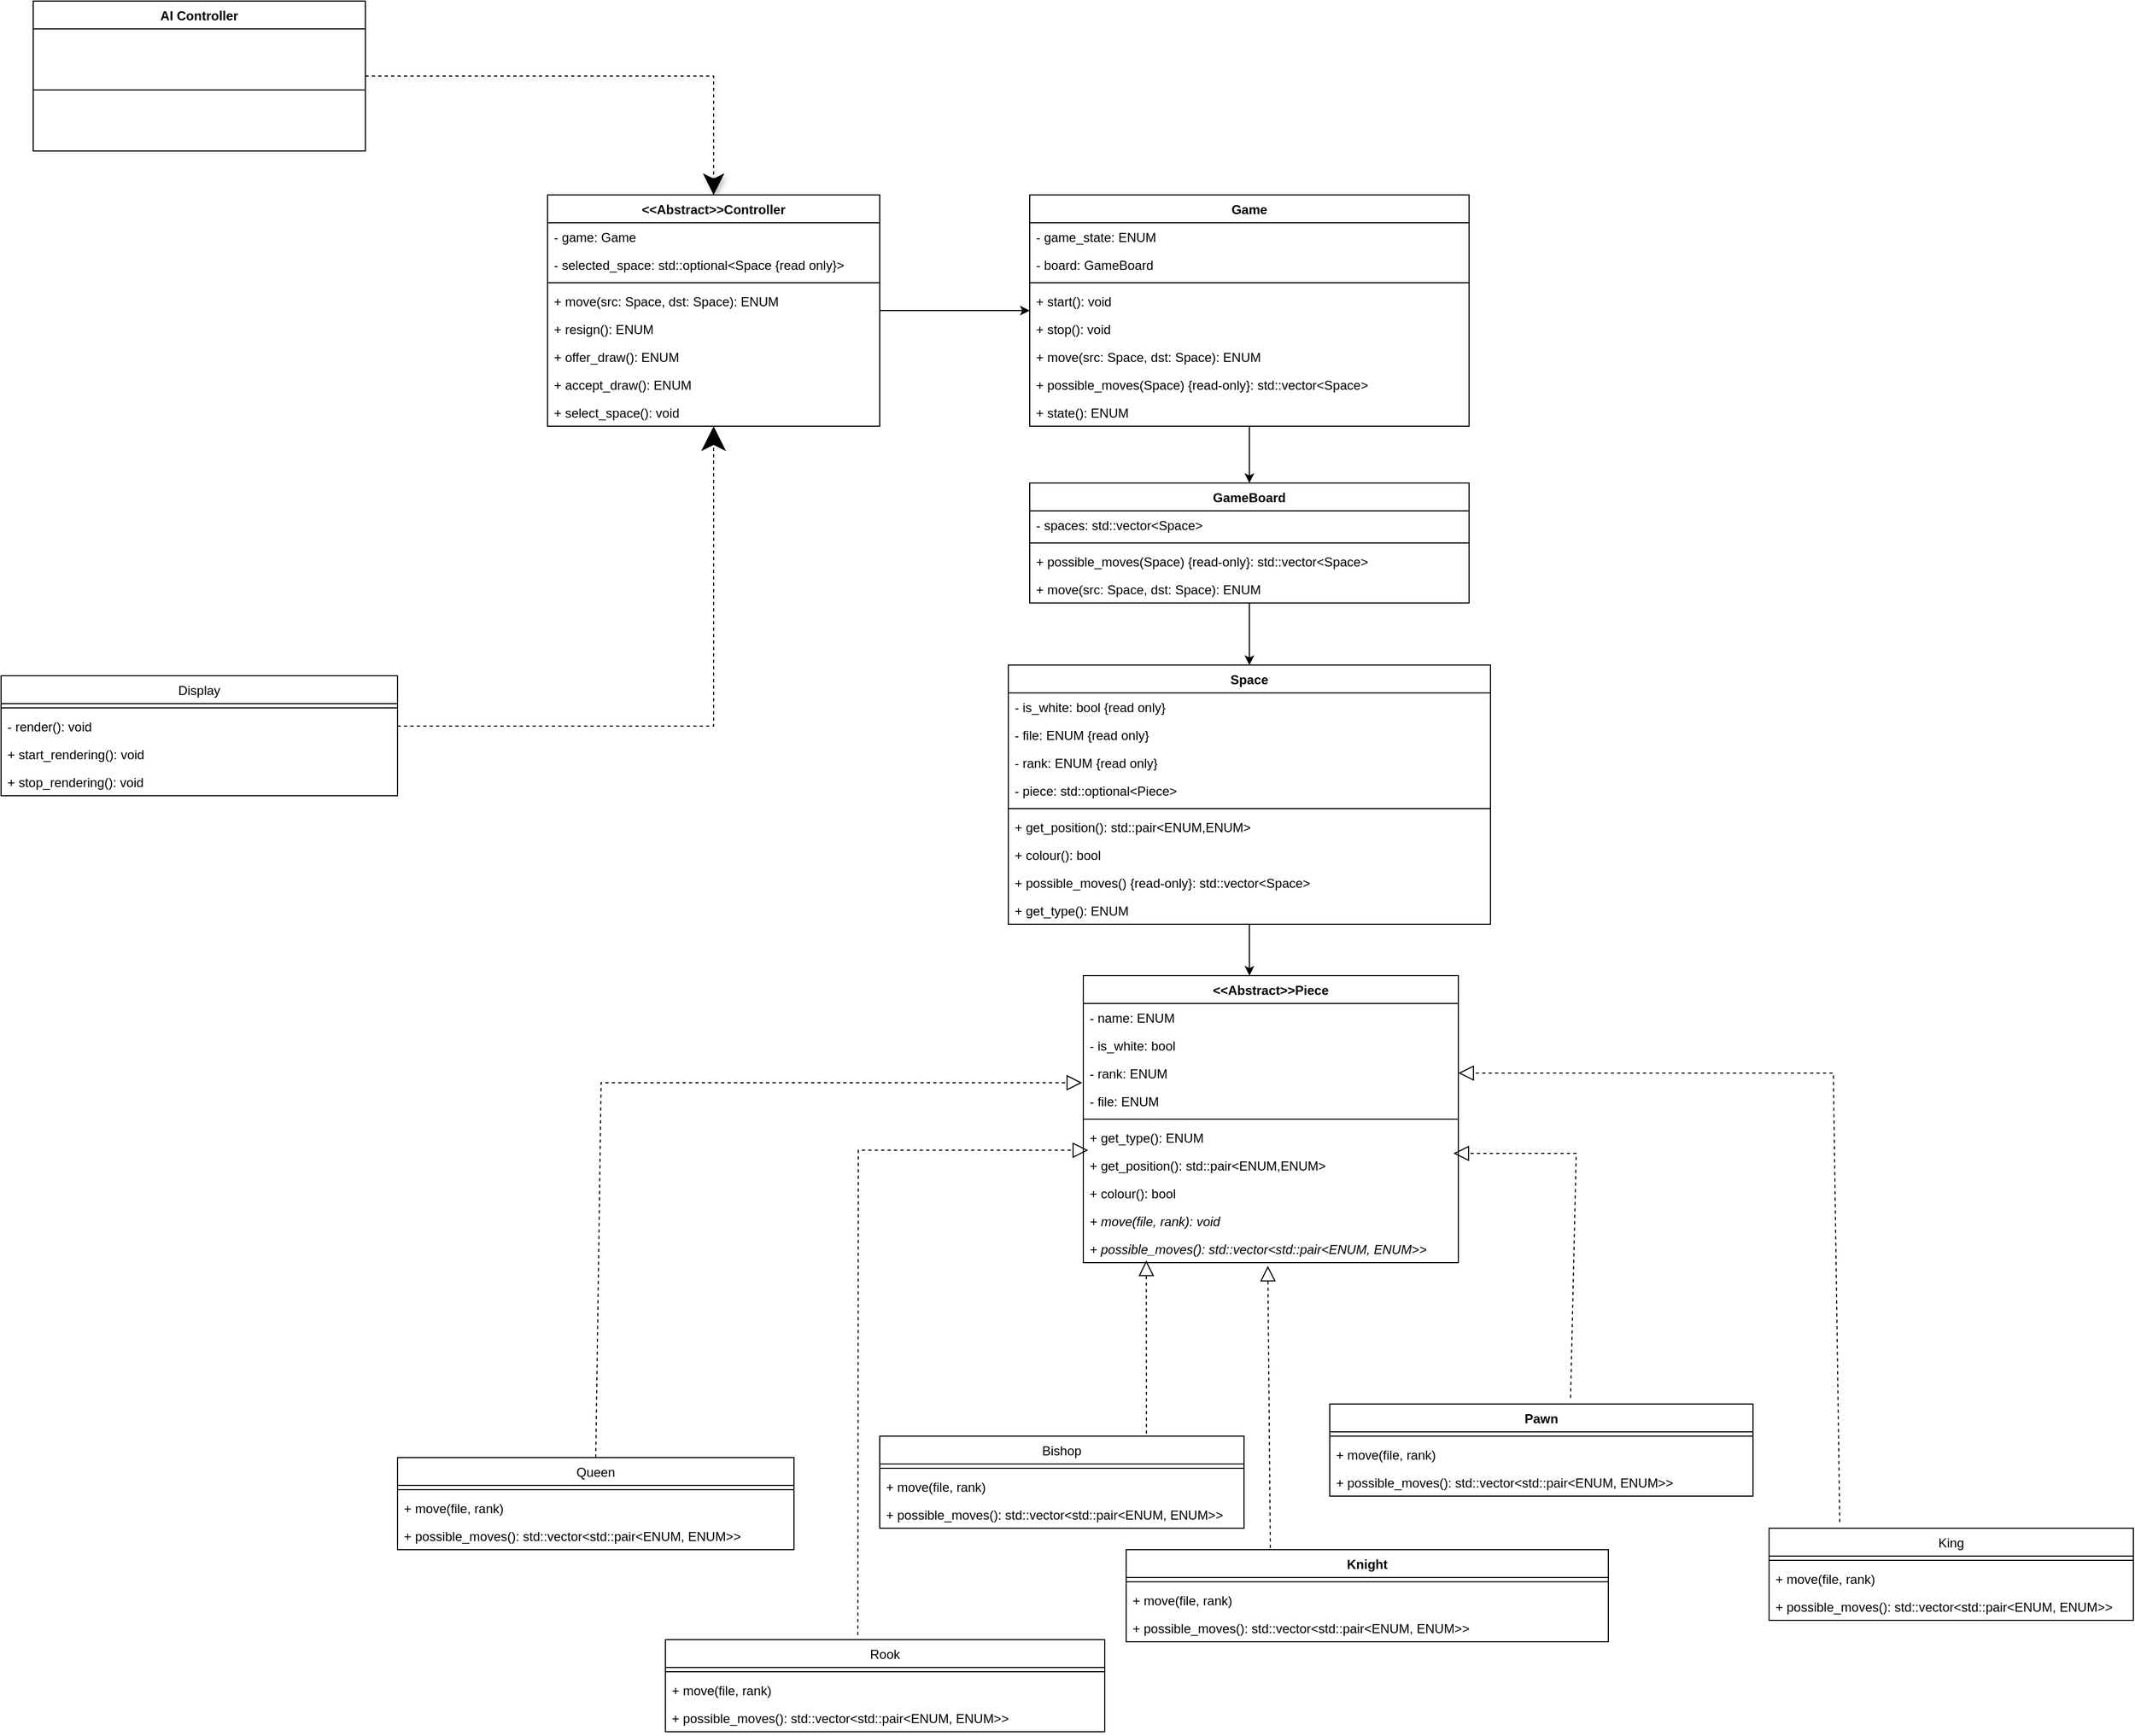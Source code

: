 <mxfile version="26.2.2">
  <diagram name="Page-1" id="5uCiO4QfS2uGB0vlUhbj">
    <mxGraphModel dx="3624" dy="2238" grid="1" gridSize="10" guides="1" tooltips="1" connect="1" arrows="1" fold="1" page="1" pageScale="1" pageWidth="827" pageHeight="1169" math="0" shadow="0">
      <root>
        <mxCell id="0" />
        <mxCell id="1" parent="0" />
        <mxCell id="zvKKlIT2h7DpZrGQL-7I-1" value="&amp;lt;&amp;lt;Abstract&amp;gt;&amp;gt;Piece" style="swimlane;fontStyle=1;align=center;verticalAlign=top;childLayout=stackLayout;horizontal=1;startSize=26;horizontalStack=0;resizeParent=1;resizeParentMax=0;resizeLast=0;collapsible=1;marginBottom=0;whiteSpace=wrap;html=1;" parent="1" vertex="1">
          <mxGeometry x="-90" y="-60" width="350" height="268" as="geometry" />
        </mxCell>
        <mxCell id="zvKKlIT2h7DpZrGQL-7I-2" value="- name: ENUM" style="text;strokeColor=none;fillColor=none;align=left;verticalAlign=top;spacingLeft=4;spacingRight=4;overflow=hidden;rotatable=0;points=[[0,0.5],[1,0.5]];portConstraint=eastwest;whiteSpace=wrap;html=1;" parent="zvKKlIT2h7DpZrGQL-7I-1" vertex="1">
          <mxGeometry y="26" width="350" height="26" as="geometry" />
        </mxCell>
        <mxCell id="zvKKlIT2h7DpZrGQL-7I-59" value="- is_white: bool" style="text;strokeColor=none;fillColor=none;align=left;verticalAlign=top;spacingLeft=4;spacingRight=4;overflow=hidden;rotatable=0;points=[[0,0.5],[1,0.5]];portConstraint=eastwest;whiteSpace=wrap;html=1;" parent="zvKKlIT2h7DpZrGQL-7I-1" vertex="1">
          <mxGeometry y="52" width="350" height="26" as="geometry" />
        </mxCell>
        <mxCell id="zvKKlIT2h7DpZrGQL-7I-10" value="- rank: ENUM" style="text;strokeColor=none;fillColor=none;align=left;verticalAlign=top;spacingLeft=4;spacingRight=4;overflow=hidden;rotatable=0;points=[[0,0.5],[1,0.5]];portConstraint=eastwest;whiteSpace=wrap;html=1;" parent="zvKKlIT2h7DpZrGQL-7I-1" vertex="1">
          <mxGeometry y="78" width="350" height="26" as="geometry" />
        </mxCell>
        <mxCell id="zvKKlIT2h7DpZrGQL-7I-11" value="- file: ENUM" style="text;strokeColor=none;fillColor=none;align=left;verticalAlign=top;spacingLeft=4;spacingRight=4;overflow=hidden;rotatable=0;points=[[0,0.5],[1,0.5]];portConstraint=eastwest;whiteSpace=wrap;html=1;" parent="zvKKlIT2h7DpZrGQL-7I-1" vertex="1">
          <mxGeometry y="104" width="350" height="26" as="geometry" />
        </mxCell>
        <mxCell id="zvKKlIT2h7DpZrGQL-7I-3" value="" style="line;strokeWidth=1;fillColor=none;align=left;verticalAlign=middle;spacingTop=-1;spacingLeft=3;spacingRight=3;rotatable=0;labelPosition=right;points=[];portConstraint=eastwest;strokeColor=inherit;" parent="zvKKlIT2h7DpZrGQL-7I-1" vertex="1">
          <mxGeometry y="130" width="350" height="8" as="geometry" />
        </mxCell>
        <mxCell id="zvKKlIT2h7DpZrGQL-7I-4" value="+ get_type(): ENUM" style="text;strokeColor=none;fillColor=none;align=left;verticalAlign=top;spacingLeft=4;spacingRight=4;overflow=hidden;rotatable=0;points=[[0,0.5],[1,0.5]];portConstraint=eastwest;whiteSpace=wrap;html=1;" parent="zvKKlIT2h7DpZrGQL-7I-1" vertex="1">
          <mxGeometry y="138" width="350" height="26" as="geometry" />
        </mxCell>
        <mxCell id="zvKKlIT2h7DpZrGQL-7I-12" value="+ get_position(): std::pair&amp;lt;ENUM,ENUM&amp;gt;" style="text;strokeColor=none;fillColor=none;align=left;verticalAlign=top;spacingLeft=4;spacingRight=4;overflow=hidden;rotatable=0;points=[[0,0.5],[1,0.5]];portConstraint=eastwest;whiteSpace=wrap;html=1;" parent="zvKKlIT2h7DpZrGQL-7I-1" vertex="1">
          <mxGeometry y="164" width="350" height="26" as="geometry" />
        </mxCell>
        <mxCell id="zvKKlIT2h7DpZrGQL-7I-60" value="+ colour(): bool" style="text;strokeColor=none;fillColor=none;align=left;verticalAlign=top;spacingLeft=4;spacingRight=4;overflow=hidden;rotatable=0;points=[[0,0.5],[1,0.5]];portConstraint=eastwest;whiteSpace=wrap;html=1;" parent="zvKKlIT2h7DpZrGQL-7I-1" vertex="1">
          <mxGeometry y="190" width="350" height="26" as="geometry" />
        </mxCell>
        <mxCell id="zvKKlIT2h7DpZrGQL-7I-33" value="&lt;i&gt;+ move(file, rank): void&lt;/i&gt;" style="text;strokeColor=none;fillColor=none;align=left;verticalAlign=top;spacingLeft=4;spacingRight=4;overflow=hidden;rotatable=0;points=[[0,0.5],[1,0.5]];portConstraint=eastwest;whiteSpace=wrap;html=1;" parent="zvKKlIT2h7DpZrGQL-7I-1" vertex="1">
          <mxGeometry y="216" width="350" height="26" as="geometry" />
        </mxCell>
        <mxCell id="QqY2kCz0_AiRMV-736Yf-50" value="&lt;i&gt;+ possible_moves(): std::vector&amp;lt;std::pair&amp;lt;ENUM, ENUM&amp;gt;&amp;gt;&lt;/i&gt;" style="text;strokeColor=none;fillColor=none;align=left;verticalAlign=top;spacingLeft=4;spacingRight=4;overflow=hidden;rotatable=0;points=[[0,0.5],[1,0.5]];portConstraint=eastwest;whiteSpace=wrap;html=1;" parent="zvKKlIT2h7DpZrGQL-7I-1" vertex="1">
          <mxGeometry y="242" width="350" height="26" as="geometry" />
        </mxCell>
        <mxCell id="zvKKlIT2h7DpZrGQL-7I-6" value="Pawn&lt;div&gt;&lt;br&gt;&lt;/div&gt;" style="swimlane;fontStyle=1;align=center;verticalAlign=top;childLayout=stackLayout;horizontal=1;startSize=26;horizontalStack=0;resizeParent=1;resizeParentMax=0;resizeLast=0;collapsible=1;marginBottom=0;whiteSpace=wrap;html=1;" parent="1" vertex="1">
          <mxGeometry x="140" y="340" width="395" height="86" as="geometry" />
        </mxCell>
        <mxCell id="zvKKlIT2h7DpZrGQL-7I-8" value="" style="line;strokeWidth=1;fillColor=none;align=left;verticalAlign=middle;spacingTop=-1;spacingLeft=3;spacingRight=3;rotatable=0;labelPosition=right;points=[];portConstraint=eastwest;strokeColor=inherit;" parent="zvKKlIT2h7DpZrGQL-7I-6" vertex="1">
          <mxGeometry y="26" width="395" height="8" as="geometry" />
        </mxCell>
        <mxCell id="zvKKlIT2h7DpZrGQL-7I-51" value="+ move(file, rank)" style="text;strokeColor=none;fillColor=none;align=left;verticalAlign=top;spacingLeft=4;spacingRight=4;overflow=hidden;rotatable=0;points=[[0,0.5],[1,0.5]];portConstraint=eastwest;whiteSpace=wrap;html=1;" parent="zvKKlIT2h7DpZrGQL-7I-6" vertex="1">
          <mxGeometry y="34" width="395" height="26" as="geometry" />
        </mxCell>
        <mxCell id="QqY2kCz0_AiRMV-736Yf-55" value="+ possible_moves(): std::vector&amp;lt;std::pair&amp;lt;ENUM, ENUM&amp;gt;&amp;gt;" style="text;strokeColor=none;fillColor=none;align=left;verticalAlign=top;spacingLeft=4;spacingRight=4;overflow=hidden;rotatable=0;points=[[0,0.5],[1,0.5]];portConstraint=eastwest;whiteSpace=wrap;html=1;" parent="zvKKlIT2h7DpZrGQL-7I-6" vertex="1">
          <mxGeometry y="60" width="395" height="26" as="geometry" />
        </mxCell>
        <mxCell id="zvKKlIT2h7DpZrGQL-7I-13" value="&lt;div&gt;Knight&lt;/div&gt;" style="swimlane;fontStyle=1;align=center;verticalAlign=top;childLayout=stackLayout;horizontal=1;startSize=26;horizontalStack=0;resizeParent=1;resizeParentMax=0;resizeLast=0;collapsible=1;marginBottom=0;whiteSpace=wrap;html=1;" parent="1" vertex="1">
          <mxGeometry x="-50" y="476" width="450" height="86" as="geometry" />
        </mxCell>
        <mxCell id="zvKKlIT2h7DpZrGQL-7I-15" value="" style="line;strokeWidth=1;fillColor=none;align=left;verticalAlign=middle;spacingTop=-1;spacingLeft=3;spacingRight=3;rotatable=0;labelPosition=right;points=[];portConstraint=eastwest;strokeColor=inherit;" parent="zvKKlIT2h7DpZrGQL-7I-13" vertex="1">
          <mxGeometry y="26" width="450" height="8" as="geometry" />
        </mxCell>
        <mxCell id="zvKKlIT2h7DpZrGQL-7I-50" value="+ move(file, rank)" style="text;strokeColor=none;fillColor=none;align=left;verticalAlign=top;spacingLeft=4;spacingRight=4;overflow=hidden;rotatable=0;points=[[0,0.5],[1,0.5]];portConstraint=eastwest;whiteSpace=wrap;html=1;" parent="zvKKlIT2h7DpZrGQL-7I-13" vertex="1">
          <mxGeometry y="34" width="450" height="26" as="geometry" />
        </mxCell>
        <mxCell id="QqY2kCz0_AiRMV-736Yf-54" value="+ possible_moves(): std::vector&amp;lt;std::pair&amp;lt;ENUM, ENUM&amp;gt;&amp;gt;" style="text;strokeColor=none;fillColor=none;align=left;verticalAlign=top;spacingLeft=4;spacingRight=4;overflow=hidden;rotatable=0;points=[[0,0.5],[1,0.5]];portConstraint=eastwest;whiteSpace=wrap;html=1;" parent="zvKKlIT2h7DpZrGQL-7I-13" vertex="1">
          <mxGeometry y="60" width="450" height="26" as="geometry" />
        </mxCell>
        <mxCell id="zvKKlIT2h7DpZrGQL-7I-17" value="&lt;span style=&quot;font-weight: 400;&quot;&gt;Bishop&lt;/span&gt;" style="swimlane;fontStyle=1;align=center;verticalAlign=top;childLayout=stackLayout;horizontal=1;startSize=26;horizontalStack=0;resizeParent=1;resizeParentMax=0;resizeLast=0;collapsible=1;marginBottom=0;whiteSpace=wrap;html=1;" parent="1" vertex="1">
          <mxGeometry x="-280" y="370" width="340" height="86" as="geometry" />
        </mxCell>
        <mxCell id="zvKKlIT2h7DpZrGQL-7I-19" value="" style="line;strokeWidth=1;fillColor=none;align=left;verticalAlign=middle;spacingTop=-1;spacingLeft=3;spacingRight=3;rotatable=0;labelPosition=right;points=[];portConstraint=eastwest;strokeColor=inherit;" parent="zvKKlIT2h7DpZrGQL-7I-17" vertex="1">
          <mxGeometry y="26" width="340" height="8" as="geometry" />
        </mxCell>
        <mxCell id="zvKKlIT2h7DpZrGQL-7I-49" value="+ move(file, rank)" style="text;strokeColor=none;fillColor=none;align=left;verticalAlign=top;spacingLeft=4;spacingRight=4;overflow=hidden;rotatable=0;points=[[0,0.5],[1,0.5]];portConstraint=eastwest;whiteSpace=wrap;html=1;" parent="zvKKlIT2h7DpZrGQL-7I-17" vertex="1">
          <mxGeometry y="34" width="340" height="26" as="geometry" />
        </mxCell>
        <mxCell id="QqY2kCz0_AiRMV-736Yf-53" value="+ possible_moves(): std::vector&amp;lt;std::pair&amp;lt;ENUM, ENUM&amp;gt;&amp;gt;" style="text;strokeColor=none;fillColor=none;align=left;verticalAlign=top;spacingLeft=4;spacingRight=4;overflow=hidden;rotatable=0;points=[[0,0.5],[1,0.5]];portConstraint=eastwest;whiteSpace=wrap;html=1;" parent="zvKKlIT2h7DpZrGQL-7I-17" vertex="1">
          <mxGeometry y="60" width="340" height="26" as="geometry" />
        </mxCell>
        <mxCell id="zvKKlIT2h7DpZrGQL-7I-21" value="&lt;span style=&quot;font-weight: 400;&quot;&gt;Rook&lt;/span&gt;" style="swimlane;fontStyle=1;align=center;verticalAlign=top;childLayout=stackLayout;horizontal=1;startSize=26;horizontalStack=0;resizeParent=1;resizeParentMax=0;resizeLast=0;collapsible=1;marginBottom=0;whiteSpace=wrap;html=1;" parent="1" vertex="1">
          <mxGeometry x="-480" y="560" width="410" height="86" as="geometry" />
        </mxCell>
        <mxCell id="zvKKlIT2h7DpZrGQL-7I-23" value="" style="line;strokeWidth=1;fillColor=none;align=left;verticalAlign=middle;spacingTop=-1;spacingLeft=3;spacingRight=3;rotatable=0;labelPosition=right;points=[];portConstraint=eastwest;strokeColor=inherit;" parent="zvKKlIT2h7DpZrGQL-7I-21" vertex="1">
          <mxGeometry y="26" width="410" height="8" as="geometry" />
        </mxCell>
        <mxCell id="zvKKlIT2h7DpZrGQL-7I-48" value="+ move(file, rank)" style="text;strokeColor=none;fillColor=none;align=left;verticalAlign=top;spacingLeft=4;spacingRight=4;overflow=hidden;rotatable=0;points=[[0,0.5],[1,0.5]];portConstraint=eastwest;whiteSpace=wrap;html=1;" parent="zvKKlIT2h7DpZrGQL-7I-21" vertex="1">
          <mxGeometry y="34" width="410" height="26" as="geometry" />
        </mxCell>
        <mxCell id="QqY2kCz0_AiRMV-736Yf-52" value="+ possible_moves(): std::vector&amp;lt;std::pair&amp;lt;ENUM, ENUM&amp;gt;&amp;gt;" style="text;strokeColor=none;fillColor=none;align=left;verticalAlign=top;spacingLeft=4;spacingRight=4;overflow=hidden;rotatable=0;points=[[0,0.5],[1,0.5]];portConstraint=eastwest;whiteSpace=wrap;html=1;" parent="zvKKlIT2h7DpZrGQL-7I-21" vertex="1">
          <mxGeometry y="60" width="410" height="26" as="geometry" />
        </mxCell>
        <mxCell id="zvKKlIT2h7DpZrGQL-7I-25" value="&lt;span style=&quot;font-weight: 400;&quot;&gt;Queen&lt;/span&gt;" style="swimlane;fontStyle=1;align=center;verticalAlign=top;childLayout=stackLayout;horizontal=1;startSize=26;horizontalStack=0;resizeParent=1;resizeParentMax=0;resizeLast=0;collapsible=1;marginBottom=0;whiteSpace=wrap;html=1;" parent="1" vertex="1">
          <mxGeometry x="-730" y="390" width="370" height="86" as="geometry" />
        </mxCell>
        <mxCell id="zvKKlIT2h7DpZrGQL-7I-27" value="" style="line;strokeWidth=1;fillColor=none;align=left;verticalAlign=middle;spacingTop=-1;spacingLeft=3;spacingRight=3;rotatable=0;labelPosition=right;points=[];portConstraint=eastwest;strokeColor=inherit;" parent="zvKKlIT2h7DpZrGQL-7I-25" vertex="1">
          <mxGeometry y="26" width="370" height="8" as="geometry" />
        </mxCell>
        <mxCell id="zvKKlIT2h7DpZrGQL-7I-28" value="+ move(file, rank)" style="text;strokeColor=none;fillColor=none;align=left;verticalAlign=top;spacingLeft=4;spacingRight=4;overflow=hidden;rotatable=0;points=[[0,0.5],[1,0.5]];portConstraint=eastwest;whiteSpace=wrap;html=1;" parent="zvKKlIT2h7DpZrGQL-7I-25" vertex="1">
          <mxGeometry y="34" width="370" height="26" as="geometry" />
        </mxCell>
        <mxCell id="8nj_FJP_jq9HhtTiLc-J-3" value="+ possible_moves(): std::vector&amp;lt;std::pair&amp;lt;ENUM, ENUM&amp;gt;&amp;gt;" style="text;strokeColor=none;fillColor=none;align=left;verticalAlign=top;spacingLeft=4;spacingRight=4;overflow=hidden;rotatable=0;points=[[0,0.5],[1,0.5]];portConstraint=eastwest;whiteSpace=wrap;html=1;" vertex="1" parent="zvKKlIT2h7DpZrGQL-7I-25">
          <mxGeometry y="60" width="370" height="26" as="geometry" />
        </mxCell>
        <mxCell id="zvKKlIT2h7DpZrGQL-7I-29" value="&lt;span style=&quot;font-weight: 400;&quot;&gt;King&lt;/span&gt;" style="swimlane;fontStyle=1;align=center;verticalAlign=top;childLayout=stackLayout;horizontal=1;startSize=26;horizontalStack=0;resizeParent=1;resizeParentMax=0;resizeLast=0;collapsible=1;marginBottom=0;whiteSpace=wrap;html=1;" parent="1" vertex="1">
          <mxGeometry x="550" y="456" width="340" height="86" as="geometry" />
        </mxCell>
        <mxCell id="zvKKlIT2h7DpZrGQL-7I-31" value="" style="line;strokeWidth=1;fillColor=none;align=left;verticalAlign=middle;spacingTop=-1;spacingLeft=3;spacingRight=3;rotatable=0;labelPosition=right;points=[];portConstraint=eastwest;strokeColor=inherit;" parent="zvKKlIT2h7DpZrGQL-7I-29" vertex="1">
          <mxGeometry y="26" width="340" height="8" as="geometry" />
        </mxCell>
        <mxCell id="zvKKlIT2h7DpZrGQL-7I-52" value="+ move(file, rank)" style="text;strokeColor=none;fillColor=none;align=left;verticalAlign=top;spacingLeft=4;spacingRight=4;overflow=hidden;rotatable=0;points=[[0,0.5],[1,0.5]];portConstraint=eastwest;whiteSpace=wrap;html=1;" parent="zvKKlIT2h7DpZrGQL-7I-29" vertex="1">
          <mxGeometry y="34" width="340" height="26" as="geometry" />
        </mxCell>
        <mxCell id="QqY2kCz0_AiRMV-736Yf-56" value="+ possible_moves(): std::vector&amp;lt;std::pair&amp;lt;ENUM, ENUM&amp;gt;&amp;gt;" style="text;strokeColor=none;fillColor=none;align=left;verticalAlign=top;spacingLeft=4;spacingRight=4;overflow=hidden;rotatable=0;points=[[0,0.5],[1,0.5]];portConstraint=eastwest;whiteSpace=wrap;html=1;" parent="zvKKlIT2h7DpZrGQL-7I-29" vertex="1">
          <mxGeometry y="60" width="340" height="26" as="geometry" />
        </mxCell>
        <mxCell id="zvKKlIT2h7DpZrGQL-7I-41" value="" style="endArrow=block;dashed=1;endFill=0;endSize=12;html=1;rounded=0;entryX=-0.003;entryY=0.846;entryDx=0;entryDy=0;entryPerimeter=0;exitX=0.5;exitY=0;exitDx=0;exitDy=0;" parent="1" source="zvKKlIT2h7DpZrGQL-7I-25" target="zvKKlIT2h7DpZrGQL-7I-10" edge="1">
          <mxGeometry width="160" relative="1" as="geometry">
            <mxPoint x="-573" y="210" as="sourcePoint" />
            <mxPoint x="-413" y="210" as="targetPoint" />
            <Array as="points">
              <mxPoint x="-540" y="40" />
            </Array>
          </mxGeometry>
        </mxCell>
        <mxCell id="zvKKlIT2h7DpZrGQL-7I-43" value="" style="endArrow=block;dashed=1;endFill=0;endSize=12;html=1;rounded=0;entryX=0.013;entryY=-0.038;entryDx=0;entryDy=0;entryPerimeter=0;exitX=0.438;exitY=-0.05;exitDx=0;exitDy=0;exitPerimeter=0;" parent="1" source="zvKKlIT2h7DpZrGQL-7I-21" target="zvKKlIT2h7DpZrGQL-7I-12" edge="1">
          <mxGeometry width="160" relative="1" as="geometry">
            <mxPoint x="-670" y="476" as="sourcePoint" />
            <mxPoint x="-221" y="160" as="targetPoint" />
            <Array as="points">
              <mxPoint x="-300" y="103" />
            </Array>
          </mxGeometry>
        </mxCell>
        <mxCell id="zvKKlIT2h7DpZrGQL-7I-44" value="" style="endArrow=block;dashed=1;endFill=0;endSize=12;html=1;rounded=0;entryX=0.168;entryY=0.923;entryDx=0;entryDy=0;entryPerimeter=0;exitX=0.732;exitY=-0.027;exitDx=0;exitDy=0;exitPerimeter=0;" parent="1" source="zvKKlIT2h7DpZrGQL-7I-17" target="QqY2kCz0_AiRMV-736Yf-50" edge="1">
          <mxGeometry width="160" relative="1" as="geometry">
            <mxPoint x="-460" y="806" as="sourcePoint" />
            <mxPoint x="-11" y="490" as="targetPoint" />
            <Array as="points" />
          </mxGeometry>
        </mxCell>
        <mxCell id="zvKKlIT2h7DpZrGQL-7I-45" value="" style="endArrow=block;dashed=1;endFill=0;endSize=12;html=1;rounded=0;entryX=0.492;entryY=1.115;entryDx=0;entryDy=0;entryPerimeter=0;exitX=0.299;exitY=-0.019;exitDx=0;exitDy=0;exitPerimeter=0;" parent="1" source="zvKKlIT2h7DpZrGQL-7I-13" target="QqY2kCz0_AiRMV-736Yf-50" edge="1">
          <mxGeometry width="160" relative="1" as="geometry">
            <mxPoint x="190" y="470" as="sourcePoint" />
            <mxPoint x="160" y="220" as="targetPoint" />
            <Array as="points" />
          </mxGeometry>
        </mxCell>
        <mxCell id="zvKKlIT2h7DpZrGQL-7I-46" value="" style="endArrow=block;dashed=1;endFill=0;endSize=12;html=1;rounded=0;exitX=0.569;exitY=-0.067;exitDx=0;exitDy=0;exitPerimeter=0;entryX=0.987;entryY=0.077;entryDx=0;entryDy=0;entryPerimeter=0;" parent="1" source="zvKKlIT2h7DpZrGQL-7I-6" target="zvKKlIT2h7DpZrGQL-7I-12" edge="1">
          <mxGeometry width="160" relative="1" as="geometry">
            <mxPoint x="440" y="340" as="sourcePoint" />
            <mxPoint x="210" y="110" as="targetPoint" />
            <Array as="points">
              <mxPoint x="370" y="106" />
            </Array>
          </mxGeometry>
        </mxCell>
        <mxCell id="zvKKlIT2h7DpZrGQL-7I-47" value="" style="endArrow=block;dashed=1;endFill=0;endSize=12;html=1;rounded=0;entryX=1;entryY=0.5;entryDx=0;entryDy=0;exitX=0.194;exitY=-0.067;exitDx=0;exitDy=0;exitPerimeter=0;" parent="1" source="zvKKlIT2h7DpZrGQL-7I-29" target="zvKKlIT2h7DpZrGQL-7I-10" edge="1">
          <mxGeometry width="160" relative="1" as="geometry">
            <mxPoint x="610" y="336" as="sourcePoint" />
            <mxPoint x="1059" y="20" as="targetPoint" />
            <Array as="points">
              <mxPoint x="610" y="31" />
            </Array>
          </mxGeometry>
        </mxCell>
        <mxCell id="zvKKlIT2h7DpZrGQL-7I-74" style="edgeStyle=orthogonalEdgeStyle;rounded=0;orthogonalLoop=1;jettySize=auto;html=1;entryX=0.443;entryY=0;entryDx=0;entryDy=0;entryPerimeter=0;" parent="1" source="zvKKlIT2h7DpZrGQL-7I-55" target="zvKKlIT2h7DpZrGQL-7I-1" edge="1">
          <mxGeometry relative="1" as="geometry" />
        </mxCell>
        <mxCell id="zvKKlIT2h7DpZrGQL-7I-55" value="Space" style="swimlane;fontStyle=1;align=center;verticalAlign=top;childLayout=stackLayout;horizontal=1;startSize=26;horizontalStack=0;resizeParent=1;resizeParentMax=0;resizeLast=0;collapsible=1;marginBottom=0;whiteSpace=wrap;html=1;" parent="1" vertex="1">
          <mxGeometry x="-160" y="-350" width="450" height="242" as="geometry" />
        </mxCell>
        <mxCell id="zvKKlIT2h7DpZrGQL-7I-61" value="- is_white: bool {read only}" style="text;strokeColor=none;fillColor=none;align=left;verticalAlign=top;spacingLeft=4;spacingRight=4;overflow=hidden;rotatable=0;points=[[0,0.5],[1,0.5]];portConstraint=eastwest;whiteSpace=wrap;html=1;" parent="zvKKlIT2h7DpZrGQL-7I-55" vertex="1">
          <mxGeometry y="26" width="450" height="26" as="geometry" />
        </mxCell>
        <mxCell id="zvKKlIT2h7DpZrGQL-7I-63" value="- file: ENUM {read only}" style="text;strokeColor=none;fillColor=none;align=left;verticalAlign=top;spacingLeft=4;spacingRight=4;overflow=hidden;rotatable=0;points=[[0,0.5],[1,0.5]];portConstraint=eastwest;whiteSpace=wrap;html=1;" parent="zvKKlIT2h7DpZrGQL-7I-55" vertex="1">
          <mxGeometry y="52" width="450" height="26" as="geometry" />
        </mxCell>
        <mxCell id="zvKKlIT2h7DpZrGQL-7I-62" value="- rank: ENUM {read only}" style="text;strokeColor=none;fillColor=none;align=left;verticalAlign=top;spacingLeft=4;spacingRight=4;overflow=hidden;rotatable=0;points=[[0,0.5],[1,0.5]];portConstraint=eastwest;whiteSpace=wrap;html=1;" parent="zvKKlIT2h7DpZrGQL-7I-55" vertex="1">
          <mxGeometry y="78" width="450" height="26" as="geometry" />
        </mxCell>
        <mxCell id="zvKKlIT2h7DpZrGQL-7I-64" value="- piece: std::optional&amp;lt;Piece&amp;gt;&lt;div&gt;,&lt;/div&gt;" style="text;strokeColor=none;fillColor=none;align=left;verticalAlign=top;spacingLeft=4;spacingRight=4;overflow=hidden;rotatable=0;points=[[0,0.5],[1,0.5]];portConstraint=eastwest;whiteSpace=wrap;html=1;" parent="zvKKlIT2h7DpZrGQL-7I-55" vertex="1">
          <mxGeometry y="104" width="450" height="26" as="geometry" />
        </mxCell>
        <mxCell id="zvKKlIT2h7DpZrGQL-7I-57" value="" style="line;strokeWidth=1;fillColor=none;align=left;verticalAlign=middle;spacingTop=-1;spacingLeft=3;spacingRight=3;rotatable=0;labelPosition=right;points=[];portConstraint=eastwest;strokeColor=inherit;" parent="zvKKlIT2h7DpZrGQL-7I-55" vertex="1">
          <mxGeometry y="130" width="450" height="8" as="geometry" />
        </mxCell>
        <mxCell id="zvKKlIT2h7DpZrGQL-7I-71" value="+ get_position(): std::pair&amp;lt;ENUM,ENUM&amp;gt;" style="text;strokeColor=none;fillColor=none;align=left;verticalAlign=top;spacingLeft=4;spacingRight=4;overflow=hidden;rotatable=0;points=[[0,0.5],[1,0.5]];portConstraint=eastwest;whiteSpace=wrap;html=1;" parent="zvKKlIT2h7DpZrGQL-7I-55" vertex="1">
          <mxGeometry y="138" width="450" height="26" as="geometry" />
        </mxCell>
        <mxCell id="zvKKlIT2h7DpZrGQL-7I-72" value="+ colour(): bool" style="text;strokeColor=none;fillColor=none;align=left;verticalAlign=top;spacingLeft=4;spacingRight=4;overflow=hidden;rotatable=0;points=[[0,0.5],[1,0.5]];portConstraint=eastwest;whiteSpace=wrap;html=1;" parent="zvKKlIT2h7DpZrGQL-7I-55" vertex="1">
          <mxGeometry y="164" width="450" height="26" as="geometry" />
        </mxCell>
        <mxCell id="QqY2kCz0_AiRMV-736Yf-57" value="+ possible_moves() {read-only}: std::vector&amp;lt;Space&amp;gt;" style="text;strokeColor=none;fillColor=none;align=left;verticalAlign=top;spacingLeft=4;spacingRight=4;overflow=hidden;rotatable=0;points=[[0,0.5],[1,0.5]];portConstraint=eastwest;whiteSpace=wrap;html=1;" parent="zvKKlIT2h7DpZrGQL-7I-55" vertex="1">
          <mxGeometry y="190" width="450" height="26" as="geometry" />
        </mxCell>
        <mxCell id="zvKKlIT2h7DpZrGQL-7I-70" value="+ get_type(): ENUM" style="text;strokeColor=none;fillColor=none;align=left;verticalAlign=top;spacingLeft=4;spacingRight=4;overflow=hidden;rotatable=0;points=[[0,0.5],[1,0.5]];portConstraint=eastwest;whiteSpace=wrap;html=1;" parent="zvKKlIT2h7DpZrGQL-7I-55" vertex="1">
          <mxGeometry y="216" width="450" height="26" as="geometry" />
        </mxCell>
        <mxCell id="zvKKlIT2h7DpZrGQL-7I-81" style="edgeStyle=orthogonalEdgeStyle;rounded=0;orthogonalLoop=1;jettySize=auto;html=1;entryX=0.5;entryY=0;entryDx=0;entryDy=0;" parent="1" source="zvKKlIT2h7DpZrGQL-7I-75" target="zvKKlIT2h7DpZrGQL-7I-55" edge="1">
          <mxGeometry relative="1" as="geometry" />
        </mxCell>
        <mxCell id="zvKKlIT2h7DpZrGQL-7I-75" value="GameBoard" style="swimlane;fontStyle=1;align=center;verticalAlign=top;childLayout=stackLayout;horizontal=1;startSize=26;horizontalStack=0;resizeParent=1;resizeParentMax=0;resizeLast=0;collapsible=1;marginBottom=0;whiteSpace=wrap;html=1;" parent="1" vertex="1">
          <mxGeometry x="-140" y="-520" width="410" height="112" as="geometry" />
        </mxCell>
        <mxCell id="zvKKlIT2h7DpZrGQL-7I-76" value="- spaces: std::vector&amp;lt;Space&amp;gt;&lt;div&gt;&lt;br&gt;&lt;/div&gt;" style="text;strokeColor=none;fillColor=none;align=left;verticalAlign=top;spacingLeft=4;spacingRight=4;overflow=hidden;rotatable=0;points=[[0,0.5],[1,0.5]];portConstraint=eastwest;whiteSpace=wrap;html=1;" parent="zvKKlIT2h7DpZrGQL-7I-75" vertex="1">
          <mxGeometry y="26" width="410" height="26" as="geometry" />
        </mxCell>
        <mxCell id="zvKKlIT2h7DpZrGQL-7I-77" value="" style="line;strokeWidth=1;fillColor=none;align=left;verticalAlign=middle;spacingTop=-1;spacingLeft=3;spacingRight=3;rotatable=0;labelPosition=right;points=[];portConstraint=eastwest;strokeColor=inherit;" parent="zvKKlIT2h7DpZrGQL-7I-75" vertex="1">
          <mxGeometry y="52" width="410" height="8" as="geometry" />
        </mxCell>
        <mxCell id="8nj_FJP_jq9HhtTiLc-J-8" value="+ possible_moves(Space) {read-only}: std::vector&amp;lt;Space&amp;gt;" style="text;strokeColor=none;fillColor=none;align=left;verticalAlign=top;spacingLeft=4;spacingRight=4;overflow=hidden;rotatable=0;points=[[0,0.5],[1,0.5]];portConstraint=eastwest;whiteSpace=wrap;html=1;" vertex="1" parent="zvKKlIT2h7DpZrGQL-7I-75">
          <mxGeometry y="60" width="410" height="26" as="geometry" />
        </mxCell>
        <mxCell id="QqY2kCz0_AiRMV-736Yf-59" value="+ move(src: Space, dst: Space): ENUM" style="text;strokeColor=none;fillColor=none;align=left;verticalAlign=top;spacingLeft=4;spacingRight=4;overflow=hidden;rotatable=0;points=[[0,0.5],[1,0.5]];portConstraint=eastwest;whiteSpace=wrap;html=1;" parent="zvKKlIT2h7DpZrGQL-7I-75" vertex="1">
          <mxGeometry y="86" width="410" height="26" as="geometry" />
        </mxCell>
        <mxCell id="QqY2kCz0_AiRMV-736Yf-6" style="edgeStyle=orthogonalEdgeStyle;rounded=0;orthogonalLoop=1;jettySize=auto;html=1;entryX=0.5;entryY=0;entryDx=0;entryDy=0;" parent="1" source="QqY2kCz0_AiRMV-736Yf-1" target="zvKKlIT2h7DpZrGQL-7I-75" edge="1">
          <mxGeometry relative="1" as="geometry" />
        </mxCell>
        <mxCell id="QqY2kCz0_AiRMV-736Yf-1" value="Game" style="swimlane;fontStyle=1;align=center;verticalAlign=top;childLayout=stackLayout;horizontal=1;startSize=26;horizontalStack=0;resizeParent=1;resizeParentMax=0;resizeLast=0;collapsible=1;marginBottom=0;whiteSpace=wrap;html=1;" parent="1" vertex="1">
          <mxGeometry x="-140" y="-789" width="410" height="216" as="geometry" />
        </mxCell>
        <mxCell id="QqY2kCz0_AiRMV-736Yf-2" value="- game_state: ENUM" style="text;strokeColor=none;fillColor=none;align=left;verticalAlign=top;spacingLeft=4;spacingRight=4;overflow=hidden;rotatable=0;points=[[0,0.5],[1,0.5]];portConstraint=eastwest;whiteSpace=wrap;html=1;" parent="QqY2kCz0_AiRMV-736Yf-1" vertex="1">
          <mxGeometry y="26" width="410" height="26" as="geometry" />
        </mxCell>
        <mxCell id="QqY2kCz0_AiRMV-736Yf-3" value="- board: GameBoard&lt;div&gt;&lt;br&gt;&lt;/div&gt;" style="text;strokeColor=none;fillColor=none;align=left;verticalAlign=top;spacingLeft=4;spacingRight=4;overflow=hidden;rotatable=0;points=[[0,0.5],[1,0.5]];portConstraint=eastwest;whiteSpace=wrap;html=1;" parent="QqY2kCz0_AiRMV-736Yf-1" vertex="1">
          <mxGeometry y="52" width="410" height="26" as="geometry" />
        </mxCell>
        <mxCell id="QqY2kCz0_AiRMV-736Yf-4" value="" style="line;strokeWidth=1;fillColor=none;align=left;verticalAlign=middle;spacingTop=-1;spacingLeft=3;spacingRight=3;rotatable=0;labelPosition=right;points=[];portConstraint=eastwest;strokeColor=inherit;" parent="QqY2kCz0_AiRMV-736Yf-1" vertex="1">
          <mxGeometry y="78" width="410" height="8" as="geometry" />
        </mxCell>
        <mxCell id="QqY2kCz0_AiRMV-736Yf-5" value="+ start(): void" style="text;strokeColor=none;fillColor=none;align=left;verticalAlign=top;spacingLeft=4;spacingRight=4;overflow=hidden;rotatable=0;points=[[0,0.5],[1,0.5]];portConstraint=eastwest;whiteSpace=wrap;html=1;" parent="QqY2kCz0_AiRMV-736Yf-1" vertex="1">
          <mxGeometry y="86" width="410" height="26" as="geometry" />
        </mxCell>
        <mxCell id="QqY2kCz0_AiRMV-736Yf-7" value="+ stop(): void" style="text;strokeColor=none;fillColor=none;align=left;verticalAlign=top;spacingLeft=4;spacingRight=4;overflow=hidden;rotatable=0;points=[[0,0.5],[1,0.5]];portConstraint=eastwest;whiteSpace=wrap;html=1;" parent="QqY2kCz0_AiRMV-736Yf-1" vertex="1">
          <mxGeometry y="112" width="410" height="26" as="geometry" />
        </mxCell>
        <mxCell id="QqY2kCz0_AiRMV-736Yf-89" value="+ move(src: Space, dst: Space): ENUM&lt;span style=&quot;color: rgba(0, 0, 0, 0); font-family: monospace; font-size: 0px; text-wrap-mode: nowrap;&quot;&gt;%3CmxGraphModel%3E%3Croot%3E%3CmxCell%20id%3D%220%22%2F%3E%3CmxCell%20id%3D%221%22%20parent%3D%220%22%2F%3E%3CmxCell%20id%3D%222%22%20value%3D%22-%20spaces%3A%20std%3A%3Avector%26amp%3Blt%3BSpace%26amp%3Bgt%3B%26lt%3Bdiv%26gt%3B%26lt%3Bbr%26gt%3B%26lt%3B%2Fdiv%26gt%3B%22%20style%3D%22text%3BstrokeColor%3Dnone%3BfillColor%3Dnone%3Balign%3Dleft%3BverticalAlign%3Dtop%3BspacingLeft%3D4%3BspacingRight%3D4%3Boverflow%3Dhidden%3Brotatable%3D0%3Bpoints%3D%5B%5B0%2C0.5%5D%2C%5B1%2C0.5%5D%5D%3BportConstraint%3Deastwest%3BwhiteSpace%3Dwrap%3Bhtml%3D1%3B%22%20vertex%3D%221%22%20parent%3D%221%22%3E%3CmxGeometry%20x%3D%22-140%22%20y%3D%22-494%22%20width%3D%22410%22%20height%3D%2226%22%20as%3D%22geometry%22%2F%3E%3C%2FmxCell%3E%3C%2Froot%3E%3C%2FmxGraphModel%3E&lt;/span&gt;" style="text;strokeColor=none;fillColor=none;align=left;verticalAlign=top;spacingLeft=4;spacingRight=4;overflow=hidden;rotatable=0;points=[[0,0.5],[1,0.5]];portConstraint=eastwest;whiteSpace=wrap;html=1;" parent="QqY2kCz0_AiRMV-736Yf-1" vertex="1">
          <mxGeometry y="138" width="410" height="26" as="geometry" />
        </mxCell>
        <mxCell id="8nj_FJP_jq9HhtTiLc-J-9" value="+ possible_moves(Space) {read-only}: std::vector&amp;lt;Space&amp;gt;" style="text;strokeColor=none;fillColor=none;align=left;verticalAlign=top;spacingLeft=4;spacingRight=4;overflow=hidden;rotatable=0;points=[[0,0.5],[1,0.5]];portConstraint=eastwest;whiteSpace=wrap;html=1;" vertex="1" parent="QqY2kCz0_AiRMV-736Yf-1">
          <mxGeometry y="164" width="410" height="26" as="geometry" />
        </mxCell>
        <mxCell id="QqY2kCz0_AiRMV-736Yf-60" value="+ state(): ENUM&lt;span style=&quot;color: rgba(0, 0, 0, 0); font-family: monospace; font-size: 0px; text-wrap-mode: nowrap;&quot;&gt;3CmxGraphModel%3E%3Croot%3E%3CmxCell%20id%3D%220%22%2F%3E%3CmxCell%20id%3D%221%22%20parent%3D%220%22%2F%3E%3CmxCell%20id%3D%222%22%20value%3D%22-%20spaces%3A%20std%3A%3Avector%26amp%3Blt%3BSpace%26amp%3Bgt%3B%26lt%3Bdiv%26gt%3B%26lt%3Bbr%26gt%3B%26lt%3B%2Fdiv%26gt%3B%22%20style%3D%22text%3BstrokeColor%3Dnone%3BfillColor%3Dnone%3Balign%3Dleft%3BverticalAlign%3Dtop%3BspacingLeft%3D4%3BspacingRight%3D4%3Boverflow%3Dhidden%3Brotatable%3D0%3Bpoints%3D%5B%5B0%2C0.5%5D%2C%5B1%2C0.5%5D%5D%3BportConstraint%3Deastwest%3BwhiteSpace%3Dwrap%3Bhtml%3D1%3B%22%20vertex%3D%221%22%20parent%3D%221%22%3E%3CmxGeometry%20x%3D%22-140%22%20y%3D%22-494%22%20width%3D%22410%22%20height%3D%2226%22%20as%3D%22geometry%22%2F%3E%3C%2FmxCell%3E%3C%2Froot%3E%3C%2FmxGraphModel%3E&lt;/span&gt;" style="text;strokeColor=none;fillColor=none;align=left;verticalAlign=top;spacingLeft=4;spacingRight=4;overflow=hidden;rotatable=0;points=[[0,0.5],[1,0.5]];portConstraint=eastwest;whiteSpace=wrap;html=1;" parent="QqY2kCz0_AiRMV-736Yf-1" vertex="1">
          <mxGeometry y="190" width="410" height="26" as="geometry" />
        </mxCell>
        <mxCell id="QqY2kCz0_AiRMV-736Yf-39" style="edgeStyle=orthogonalEdgeStyle;rounded=0;orthogonalLoop=1;jettySize=auto;html=1;strokeWidth=1;dashed=1;endSize=20;" parent="1" source="QqY2kCz0_AiRMV-736Yf-83" target="QqY2kCz0_AiRMV-736Yf-24" edge="1">
          <mxGeometry relative="1" as="geometry">
            <mxPoint x="-750" y="-287" as="sourcePoint" />
          </mxGeometry>
        </mxCell>
        <mxCell id="QqY2kCz0_AiRMV-736Yf-36" style="edgeStyle=orthogonalEdgeStyle;rounded=0;orthogonalLoop=1;jettySize=auto;html=1;entryX=0.5;entryY=0;entryDx=0;entryDy=0;dashed=1;startArrow=none;startFill=0;endArrow=classic;endFill=1;endSize=17;strokeColor=light-dark(#000000, #ffffff);shadow=1;flowAnimation=0;" parent="1" source="QqY2kCz0_AiRMV-736Yf-14" target="QqY2kCz0_AiRMV-736Yf-24" edge="1">
          <mxGeometry relative="1" as="geometry" />
        </mxCell>
        <mxCell id="QqY2kCz0_AiRMV-736Yf-14" value="AI Controller" style="swimlane;fontStyle=1;align=center;verticalAlign=top;childLayout=stackLayout;horizontal=1;startSize=26;horizontalStack=0;resizeParent=1;resizeParentMax=0;resizeLast=0;collapsible=1;marginBottom=0;whiteSpace=wrap;html=1;" parent="1" vertex="1">
          <mxGeometry x="-1070" y="-970" width="310" height="140" as="geometry" />
        </mxCell>
        <mxCell id="QqY2kCz0_AiRMV-736Yf-19" value="" style="line;strokeWidth=1;fillColor=none;align=left;verticalAlign=middle;spacingTop=-1;spacingLeft=3;spacingRight=3;rotatable=0;labelPosition=right;points=[];portConstraint=eastwest;strokeColor=inherit;" parent="QqY2kCz0_AiRMV-736Yf-14" vertex="1">
          <mxGeometry y="26" width="310" height="114" as="geometry" />
        </mxCell>
        <mxCell id="QqY2kCz0_AiRMV-736Yf-63" style="edgeStyle=orthogonalEdgeStyle;rounded=0;orthogonalLoop=1;jettySize=auto;html=1;" parent="1" source="QqY2kCz0_AiRMV-736Yf-24" target="QqY2kCz0_AiRMV-736Yf-1" edge="1">
          <mxGeometry relative="1" as="geometry">
            <mxPoint x="-550" y="-681" as="targetPoint" />
          </mxGeometry>
        </mxCell>
        <mxCell id="QqY2kCz0_AiRMV-736Yf-24" value="&amp;lt;&amp;lt;Abstract&amp;gt;&amp;gt;Controller" style="swimlane;fontStyle=1;align=center;verticalAlign=top;childLayout=stackLayout;horizontal=1;startSize=26;horizontalStack=0;resizeParent=1;resizeParentMax=0;resizeLast=0;collapsible=1;marginBottom=0;whiteSpace=wrap;html=1;" parent="1" vertex="1">
          <mxGeometry x="-590" y="-789" width="310" height="216" as="geometry" />
        </mxCell>
        <mxCell id="QqY2kCz0_AiRMV-736Yf-40" value="- game: Game" style="text;strokeColor=none;fillColor=none;align=left;verticalAlign=top;spacingLeft=4;spacingRight=4;overflow=hidden;rotatable=0;points=[[0,0.5],[1,0.5]];portConstraint=eastwest;whiteSpace=wrap;html=1;" parent="QqY2kCz0_AiRMV-736Yf-24" vertex="1">
          <mxGeometry y="26" width="310" height="26" as="geometry" />
        </mxCell>
        <mxCell id="zvKKlIT2h7DpZrGQL-7I-84" value="- selected_space: std::optional&amp;lt;Space {read only}&amp;gt;&lt;div&gt;&lt;br&gt;&lt;/div&gt;" style="text;strokeColor=none;fillColor=none;align=left;verticalAlign=top;spacingLeft=4;spacingRight=4;overflow=hidden;rotatable=0;points=[[0,0.5],[1,0.5]];portConstraint=eastwest;whiteSpace=wrap;html=1;" parent="QqY2kCz0_AiRMV-736Yf-24" vertex="1">
          <mxGeometry y="52" width="310" height="26" as="geometry" />
        </mxCell>
        <mxCell id="QqY2kCz0_AiRMV-736Yf-29" value="" style="line;strokeWidth=1;fillColor=none;align=left;verticalAlign=middle;spacingTop=-1;spacingLeft=3;spacingRight=3;rotatable=0;labelPosition=right;points=[];portConstraint=eastwest;strokeColor=inherit;" parent="QqY2kCz0_AiRMV-736Yf-24" vertex="1">
          <mxGeometry y="78" width="310" height="8" as="geometry" />
        </mxCell>
        <mxCell id="QqY2kCz0_AiRMV-736Yf-33" value="+ move(src: Space, dst: Space): ENUM" style="text;strokeColor=none;fillColor=none;align=left;verticalAlign=top;spacingLeft=4;spacingRight=4;overflow=hidden;rotatable=0;points=[[0,0.5],[1,0.5]];portConstraint=eastwest;whiteSpace=wrap;html=1;" parent="QqY2kCz0_AiRMV-736Yf-24" vertex="1">
          <mxGeometry y="86" width="310" height="26" as="geometry" />
        </mxCell>
        <mxCell id="QqY2kCz0_AiRMV-736Yf-42" value="+ resign(): ENUM" style="text;strokeColor=none;fillColor=none;align=left;verticalAlign=top;spacingLeft=4;spacingRight=4;overflow=hidden;rotatable=0;points=[[0,0.5],[1,0.5]];portConstraint=eastwest;whiteSpace=wrap;html=1;" parent="QqY2kCz0_AiRMV-736Yf-24" vertex="1">
          <mxGeometry y="112" width="310" height="26" as="geometry" />
        </mxCell>
        <mxCell id="QqY2kCz0_AiRMV-736Yf-43" value="+ offer_draw(): ENUM" style="text;strokeColor=none;fillColor=none;align=left;verticalAlign=top;spacingLeft=4;spacingRight=4;overflow=hidden;rotatable=0;points=[[0,0.5],[1,0.5]];portConstraint=eastwest;whiteSpace=wrap;html=1;" parent="QqY2kCz0_AiRMV-736Yf-24" vertex="1">
          <mxGeometry y="138" width="310" height="26" as="geometry" />
        </mxCell>
        <mxCell id="QqY2kCz0_AiRMV-736Yf-44" value="+ accept_draw(): ENUM" style="text;strokeColor=none;fillColor=none;align=left;verticalAlign=top;spacingLeft=4;spacingRight=4;overflow=hidden;rotatable=0;points=[[0,0.5],[1,0.5]];portConstraint=eastwest;whiteSpace=wrap;html=1;" parent="QqY2kCz0_AiRMV-736Yf-24" vertex="1">
          <mxGeometry y="164" width="310" height="26" as="geometry" />
        </mxCell>
        <mxCell id="QqY2kCz0_AiRMV-736Yf-48" value="+ select_space(): void" style="text;strokeColor=none;fillColor=none;align=left;verticalAlign=top;spacingLeft=4;spacingRight=4;overflow=hidden;rotatable=0;points=[[0,0.5],[1,0.5]];portConstraint=eastwest;whiteSpace=wrap;html=1;" parent="QqY2kCz0_AiRMV-736Yf-24" vertex="1">
          <mxGeometry y="190" width="310" height="26" as="geometry" />
        </mxCell>
        <mxCell id="QqY2kCz0_AiRMV-736Yf-81" value="&lt;span style=&quot;font-weight: 400;&quot;&gt;Display&lt;/span&gt;" style="swimlane;fontStyle=1;align=center;verticalAlign=top;childLayout=stackLayout;horizontal=1;startSize=26;horizontalStack=0;resizeParent=1;resizeParentMax=0;resizeLast=0;collapsible=1;marginBottom=0;whiteSpace=wrap;html=1;" parent="1" vertex="1">
          <mxGeometry x="-1100" y="-340" width="370" height="112" as="geometry" />
        </mxCell>
        <mxCell id="QqY2kCz0_AiRMV-736Yf-82" value="" style="line;strokeWidth=1;fillColor=none;align=left;verticalAlign=middle;spacingTop=-1;spacingLeft=3;spacingRight=3;rotatable=0;labelPosition=right;points=[];portConstraint=eastwest;strokeColor=inherit;" parent="QqY2kCz0_AiRMV-736Yf-81" vertex="1">
          <mxGeometry y="26" width="370" height="8" as="geometry" />
        </mxCell>
        <mxCell id="QqY2kCz0_AiRMV-736Yf-83" value="- render(): void" style="text;strokeColor=none;fillColor=none;align=left;verticalAlign=top;spacingLeft=4;spacingRight=4;overflow=hidden;rotatable=0;points=[[0,0.5],[1,0.5]];portConstraint=eastwest;whiteSpace=wrap;html=1;" parent="QqY2kCz0_AiRMV-736Yf-81" vertex="1">
          <mxGeometry y="34" width="370" height="26" as="geometry" />
        </mxCell>
        <mxCell id="QqY2kCz0_AiRMV-736Yf-86" value="+ start_rendering(): void" style="text;strokeColor=none;fillColor=none;align=left;verticalAlign=top;spacingLeft=4;spacingRight=4;overflow=hidden;rotatable=0;points=[[0,0.5],[1,0.5]];portConstraint=eastwest;whiteSpace=wrap;html=1;" parent="QqY2kCz0_AiRMV-736Yf-81" vertex="1">
          <mxGeometry y="60" width="370" height="26" as="geometry" />
        </mxCell>
        <mxCell id="QqY2kCz0_AiRMV-736Yf-87" value="+ stop_rendering(): void" style="text;strokeColor=none;fillColor=none;align=left;verticalAlign=top;spacingLeft=4;spacingRight=4;overflow=hidden;rotatable=0;points=[[0,0.5],[1,0.5]];portConstraint=eastwest;whiteSpace=wrap;html=1;" parent="QqY2kCz0_AiRMV-736Yf-81" vertex="1">
          <mxGeometry y="86" width="370" height="26" as="geometry" />
        </mxCell>
      </root>
    </mxGraphModel>
  </diagram>
</mxfile>

